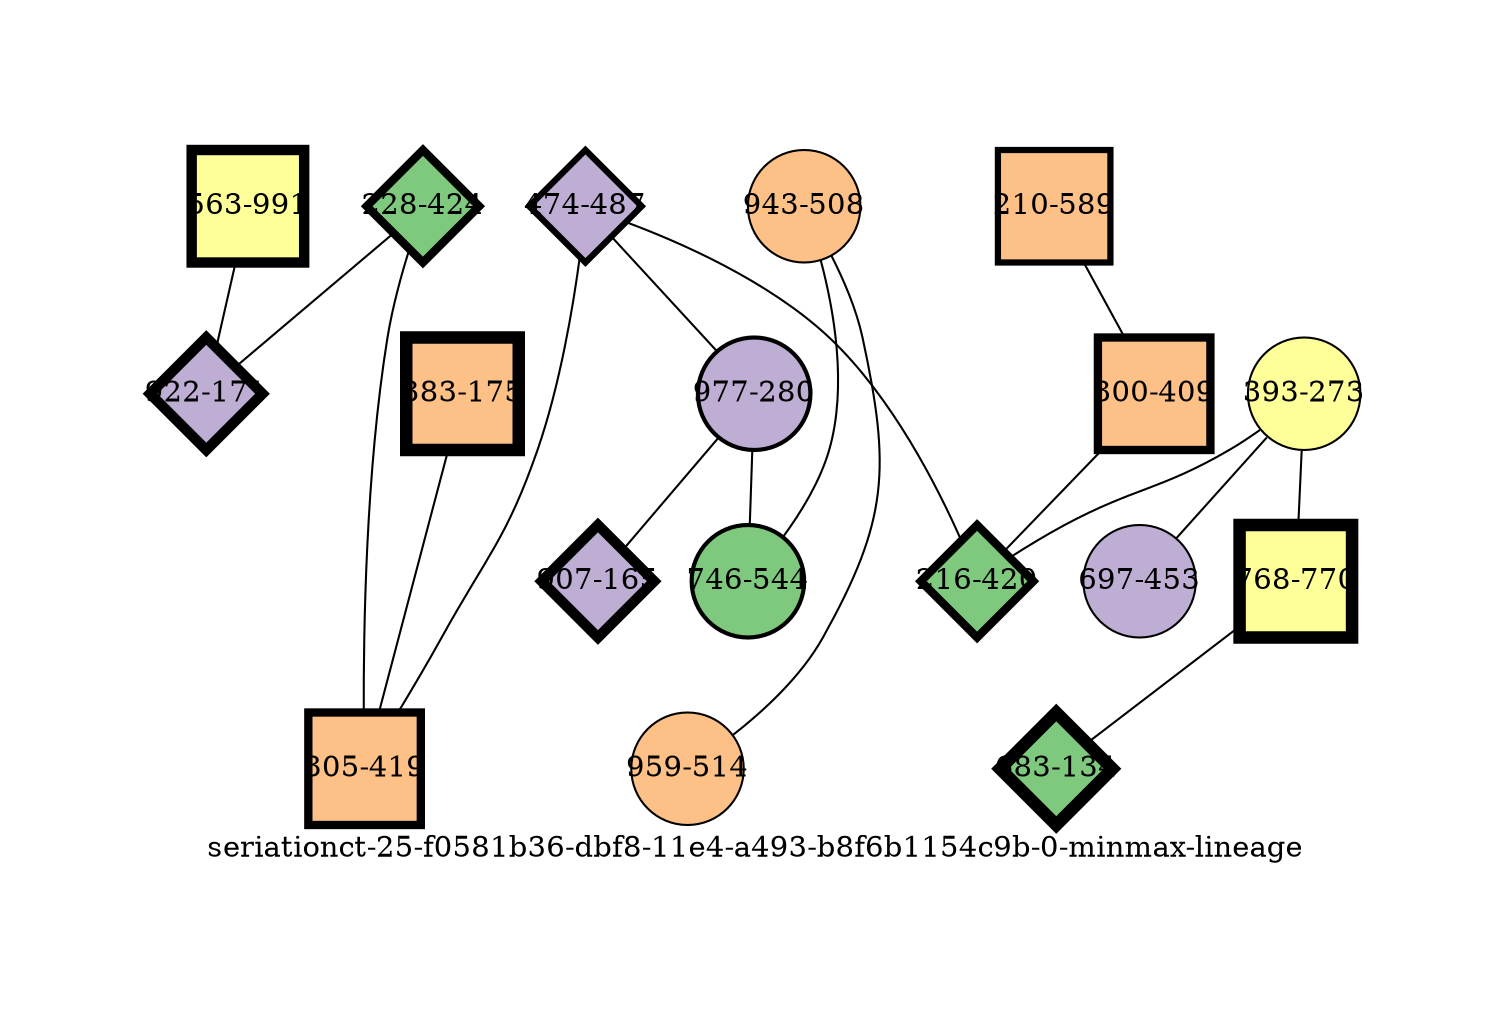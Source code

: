 strict graph "seriationct-25-f0581b36-dbf8-11e4-a493-b8f6b1154c9b-0-minmax-lineage" {
labelloc=b;
ratio=auto;
pad="1.0";
label="seriationct-25-f0581b36-dbf8-11e4-a493-b8f6b1154c9b-0-minmax-lineage";
node [width="0.75", style=filled, fixedsize=true, height="0.75", shape=circle, label=""];
0 [xCoordinate="424.0", appears_in_slice=4, yCoordinate="228.0", colorscheme=accent6, lineage_id=2, short_label="228-424", label="228-424", shape=diamond, cluster_id=0, fillcolor=1, size="500.0", id=17, penwidth="4.0"];
1 [xCoordinate="487.0", appears_in_slice=3, yCoordinate="474.0", colorscheme=accent6, lineage_id=2, short_label="474-487", label="474-487", shape=diamond, cluster_id=1, fillcolor=2, size="500.0", id=0, penwidth="3.0"];
2 [xCoordinate="280.0", appears_in_slice=2, yCoordinate="977.0", colorscheme=accent6, lineage_id=0, short_label="977-280", label="977-280", shape=circle, cluster_id=1, fillcolor=2, size="500.0", id=2, penwidth="2.0"];
3 [xCoordinate="991.0", appears_in_slice=5, yCoordinate="563.0", colorscheme=accent6, lineage_id=1, short_label="563-991", label="563-991", shape=square, cluster_id=3, fillcolor=4, size="500.0", id=3, penwidth="5.0"];
4 [xCoordinate="165.0", appears_in_slice=5, yCoordinate="907.0", colorscheme=accent6, lineage_id=2, short_label="907-165", label="907-165", shape=diamond, cluster_id=1, fillcolor=2, size="500.0", id=4, penwidth="5.0"];
5 [xCoordinate="273.0", appears_in_slice=1, yCoordinate="393.0", colorscheme=accent6, lineage_id=0, short_label="393-273", label="393-273", shape=circle, cluster_id=3, fillcolor=4, size="500.0", id=1, penwidth="1.0"];
6 [xCoordinate="770.0", appears_in_slice=6, yCoordinate="768.0", colorscheme=accent6, lineage_id=1, short_label="768-770", label="768-770", shape=square, cluster_id=3, fillcolor=4, size="500.0", id=5, penwidth="6.0"];
7 [xCoordinate="171.0", appears_in_slice=5, yCoordinate="922.0", colorscheme=accent6, lineage_id=2, short_label="922-171", label="922-171", shape=diamond, cluster_id=1, fillcolor=2, size="500.0", id=15, penwidth="5.0"];
8 [xCoordinate="589.0", appears_in_slice=3, yCoordinate="210.0", colorscheme=accent6, lineage_id=1, short_label="210-589", label="210-589", shape=square, cluster_id=2, fillcolor=3, size="500.0", id=7, penwidth="3.0"];
9 [xCoordinate="175.0", appears_in_slice=6, yCoordinate="383.0", colorscheme=accent6, lineage_id=1, short_label="383-175", label="383-175", shape=square, cluster_id=2, fillcolor=3, size="500.0", id=8, penwidth="6.0"];
10 [xCoordinate="409.0", appears_in_slice=4, yCoordinate="300.0", colorscheme=accent6, lineage_id=1, short_label="300-409", label="300-409", shape=square, cluster_id=2, fillcolor=3, size="500.0", id=9, penwidth="4.0"];
11 [xCoordinate="134.0", appears_in_slice=6, yCoordinate="683.0", colorscheme=accent6, lineage_id=2, short_label="683-134", label="683-134", shape=diamond, cluster_id=0, fillcolor=1, size="500.0", id=14, penwidth="6.0"];
12 [xCoordinate="420.0", appears_in_slice=4, yCoordinate="216.0", colorscheme=accent6, lineage_id=2, short_label="216-420", label="216-420", shape=diamond, cluster_id=0, fillcolor=1, size="500.0", id=10, penwidth="4.0"];
13 [xCoordinate="453.0", appears_in_slice=1, yCoordinate="697.0", colorscheme=accent6, lineage_id=0, short_label="697-453", label="697-453", shape=circle, cluster_id=1, fillcolor=2, size="500.0", id=11, penwidth="1.0"];
14 [xCoordinate="508.0", appears_in_slice=1, yCoordinate="943.0", colorscheme=accent6, lineage_id=0, short_label="943-508", label="943-508", shape=circle, cluster_id=2, fillcolor=3, size="500.0", id=12, penwidth="1.0"];
15 [xCoordinate="514.0", appears_in_slice=1, yCoordinate="959.0", colorscheme=accent6, lineage_id=0, short_label="959-514", label="959-514", shape=circle, cluster_id=2, fillcolor=3, size="500.0", id=13, penwidth="1.0"];
16 [xCoordinate="544.0", appears_in_slice=2, yCoordinate="746.0", colorscheme=accent6, lineage_id=0, short_label="746-544", label="746-544", shape=circle, cluster_id=0, fillcolor=1, size="500.0", id=6, penwidth="2.0"];
17 [xCoordinate="419.0", appears_in_slice=4, yCoordinate="305.0", colorscheme=accent6, lineage_id=1, short_label="305-419", label="305-419", shape=square, cluster_id=2, fillcolor=3, size="500.0", id=16, penwidth="4.0"];
0 -- 17  [inverseweight="1.4922780406", weight="0.670116407798"];
0 -- 7  [inverseweight="1.44685229545", weight="0.691155554127"];
1 -- 17  [inverseweight="2.91923835097", weight="0.342555105056"];
1 -- 2  [inverseweight="1.75953835769", weight="0.568330889535"];
1 -- 12  [inverseweight="3.26734582241", weight="0.306058817877"];
2 -- 16  [inverseweight="20.8333333333", weight="0.048"];
2 -- 4  [inverseweight="1.190530184", weight="0.839961903898"];
3 -- 7  [inverseweight="8.62838784661", weight="0.115896505556"];
5 -- 12  [inverseweight="1.68029498353", weight="0.595133598447"];
5 -- 13  [inverseweight="1.43161318594", weight="0.698512705683"];
5 -- 6  [inverseweight="1.57380623677", weight="0.635402234809"];
6 -- 11  [inverseweight="25.189636093", weight="0.0396988664826"];
8 -- 10  [inverseweight="3.72367818921", weight="0.268551671006"];
9 -- 17  [inverseweight="1.96573321744", weight="0.508716030807"];
10 -- 12  [inverseweight="15.875015875", weight="0.0629920629921"];
14 -- 16  [inverseweight="2.92552777625", weight="0.341818665377"];
14 -- 15  [inverseweight="14.5679136687", weight="0.0686440092069"];
}
